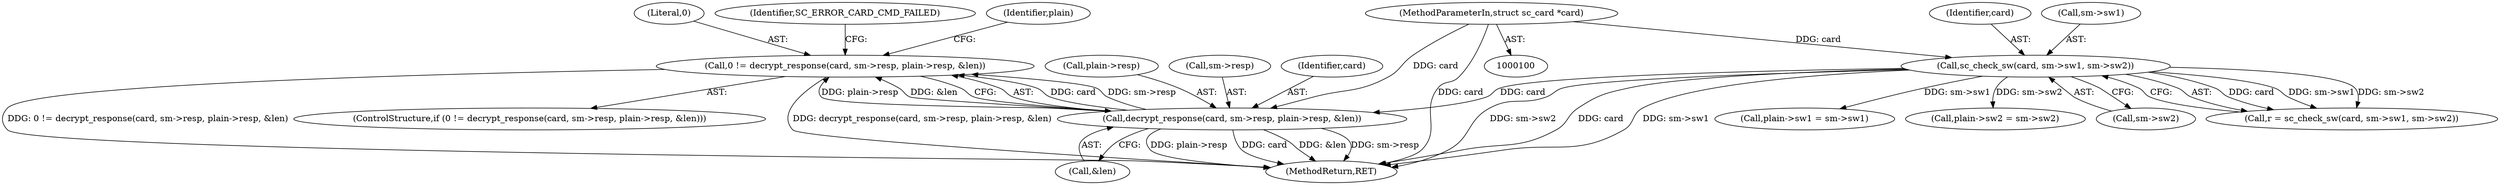 digraph "1_OpenSC_8fe377e93b4b56060e5bbfb6f3142ceaeca744fa_8@API" {
"1000153" [label="(Call,0 != decrypt_response(card, sm->resp, plain->resp, &len))"];
"1000155" [label="(Call,decrypt_response(card, sm->resp, plain->resp, &len))"];
"1000134" [label="(Call,sc_check_sw(card, sm->sw1, sm->sw2))"];
"1000101" [label="(MethodParameterIn,struct sc_card *card)"];
"1000163" [label="(Call,&len)"];
"1000153" [label="(Call,0 != decrypt_response(card, sm->resp, plain->resp, &len))"];
"1000134" [label="(Call,sc_check_sw(card, sm->sw1, sm->sw2))"];
"1000132" [label="(Call,r = sc_check_sw(card, sm->sw1, sm->sw2))"];
"1000155" [label="(Call,decrypt_response(card, sm->resp, plain->resp, &len))"];
"1000152" [label="(ControlStructure,if (0 != decrypt_response(card, sm->resp, plain->resp, &len)))"];
"1000154" [label="(Literal,0)"];
"1000166" [label="(Identifier,SC_ERROR_CARD_CMD_FAILED)"];
"1000189" [label="(Call,plain->sw1 = sm->sw1)"];
"1000196" [label="(Call,plain->sw2 = sm->sw2)"];
"1000156" [label="(Identifier,card)"];
"1000135" [label="(Identifier,card)"];
"1000160" [label="(Call,plain->resp)"];
"1000222" [label="(MethodReturn,RET)"];
"1000101" [label="(MethodParameterIn,struct sc_card *card)"];
"1000139" [label="(Call,sm->sw2)"];
"1000157" [label="(Call,sm->resp)"];
"1000186" [label="(Identifier,plain)"];
"1000136" [label="(Call,sm->sw1)"];
"1000153" -> "1000152"  [label="AST: "];
"1000153" -> "1000155"  [label="CFG: "];
"1000154" -> "1000153"  [label="AST: "];
"1000155" -> "1000153"  [label="AST: "];
"1000166" -> "1000153"  [label="CFG: "];
"1000186" -> "1000153"  [label="CFG: "];
"1000153" -> "1000222"  [label="DDG: 0 != decrypt_response(card, sm->resp, plain->resp, &len)"];
"1000153" -> "1000222"  [label="DDG: decrypt_response(card, sm->resp, plain->resp, &len)"];
"1000155" -> "1000153"  [label="DDG: card"];
"1000155" -> "1000153"  [label="DDG: sm->resp"];
"1000155" -> "1000153"  [label="DDG: plain->resp"];
"1000155" -> "1000153"  [label="DDG: &len"];
"1000155" -> "1000163"  [label="CFG: "];
"1000156" -> "1000155"  [label="AST: "];
"1000157" -> "1000155"  [label="AST: "];
"1000160" -> "1000155"  [label="AST: "];
"1000163" -> "1000155"  [label="AST: "];
"1000155" -> "1000222"  [label="DDG: sm->resp"];
"1000155" -> "1000222"  [label="DDG: plain->resp"];
"1000155" -> "1000222"  [label="DDG: card"];
"1000155" -> "1000222"  [label="DDG: &len"];
"1000134" -> "1000155"  [label="DDG: card"];
"1000101" -> "1000155"  [label="DDG: card"];
"1000134" -> "1000132"  [label="AST: "];
"1000134" -> "1000139"  [label="CFG: "];
"1000135" -> "1000134"  [label="AST: "];
"1000136" -> "1000134"  [label="AST: "];
"1000139" -> "1000134"  [label="AST: "];
"1000132" -> "1000134"  [label="CFG: "];
"1000134" -> "1000222"  [label="DDG: sm->sw2"];
"1000134" -> "1000222"  [label="DDG: card"];
"1000134" -> "1000222"  [label="DDG: sm->sw1"];
"1000134" -> "1000132"  [label="DDG: card"];
"1000134" -> "1000132"  [label="DDG: sm->sw1"];
"1000134" -> "1000132"  [label="DDG: sm->sw2"];
"1000101" -> "1000134"  [label="DDG: card"];
"1000134" -> "1000189"  [label="DDG: sm->sw1"];
"1000134" -> "1000196"  [label="DDG: sm->sw2"];
"1000101" -> "1000100"  [label="AST: "];
"1000101" -> "1000222"  [label="DDG: card"];
}
